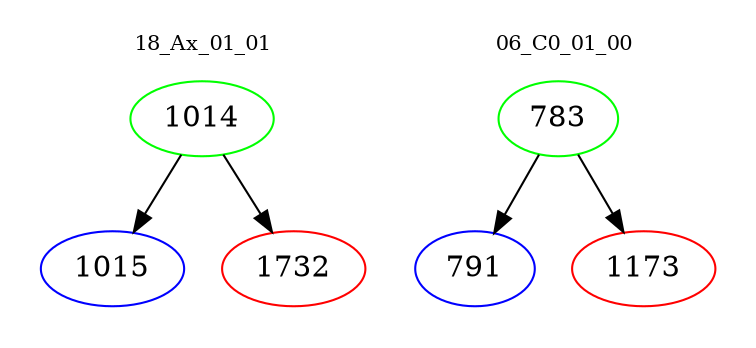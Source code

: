 digraph{
subgraph cluster_0 {
color = white
label = "18_Ax_01_01";
fontsize=10;
T0_1014 [label="1014", color="green"]
T0_1014 -> T0_1015 [color="black"]
T0_1015 [label="1015", color="blue"]
T0_1014 -> T0_1732 [color="black"]
T0_1732 [label="1732", color="red"]
}
subgraph cluster_1 {
color = white
label = "06_C0_01_00";
fontsize=10;
T1_783 [label="783", color="green"]
T1_783 -> T1_791 [color="black"]
T1_791 [label="791", color="blue"]
T1_783 -> T1_1173 [color="black"]
T1_1173 [label="1173", color="red"]
}
}
